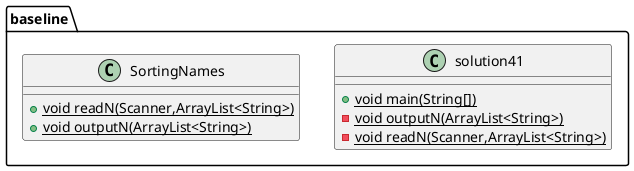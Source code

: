 @startuml
class baseline.solution41 {
+ {static} void main(String[])
- {static} void outputN(ArrayList<String>)
- {static} void readN(Scanner,ArrayList<String>)
}
class baseline.SortingNames {
+ {static} void readN(Scanner,ArrayList<String>)
+ {static} void outputN(ArrayList<String>)
}
@enduml